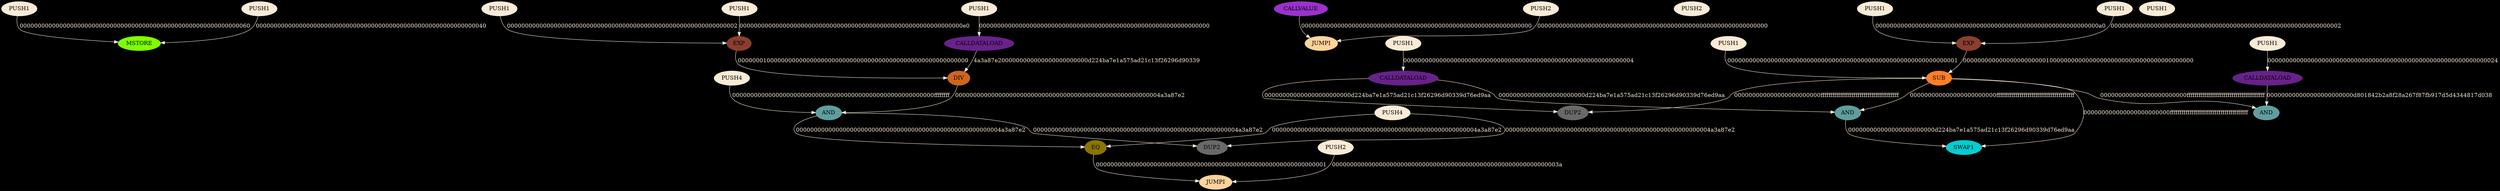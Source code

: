 digraph{
edge[color=antiquewhite]
bgcolor=black
0 [label="PUSH1", style=filled, color=antiquewhite]
1 [label="PUSH1", style=filled, color=antiquewhite]
2 [label="MSTORE", style=filled, color=chartreuse]
0 -> 2 [label="0000000000000000000000000000000000000000000000000000000000000060", fontcolor=antiquewhite]
1 -> 2 [label="0000000000000000000000000000000000000000000000000000000000000040", fontcolor=antiquewhite]
3 [label="PUSH4", style=filled, color=antiquewhite]
4 [label="PUSH1", style=filled, color=antiquewhite]
5 [label="PUSH1", style=filled, color=antiquewhite]
6 [label="EXP", style=filled, color=coral4]
4 -> 6 [label="00000000000000000000000000000000000000000000000000000000000000e0", fontcolor=antiquewhite]
5 -> 6 [label="0000000000000000000000000000000000000000000000000000000000000002", fontcolor=antiquewhite]
7 [label="PUSH1", style=filled, color=antiquewhite]
8 [label="CALLDATALOAD", style=filled, color=darkorchid4]
7 -> 8 [label="0000000000000000000000000000000000000000000000000000000000000000", fontcolor=antiquewhite]
9 [label="DIV", style=filled, color=chocolate3]
6 -> 9 [label="0000000100000000000000000000000000000000000000000000000000000000", fontcolor=antiquewhite]
8 -> 9 [label="4a3a87e2000000000000000000000000d224ba7e1a575ad21c13f26296d90339", fontcolor=antiquewhite]
10 [label="AND", style=filled, color=cadetblue]
3 -> 10 [label="00000000000000000000000000000000000000000000000000000000ffffffff", fontcolor=antiquewhite]
9 -> 10 [label="000000000000000000000000000000000000000000000000000000004a3a87e2", fontcolor=antiquewhite]
11 [label="PUSH4", style=filled, color=antiquewhite]
12 [label="DUP2", style=filled, color=dimgray]
10 -> 12 [label="000000000000000000000000000000000000000000000000000000004a3a87e2", fontcolor=antiquewhite]
11 -> 12 [label="000000000000000000000000000000000000000000000000000000004a3a87e2", fontcolor=antiquewhite]
13 [label="EQ", style=filled, color=gold4]
11 -> 13 [label="000000000000000000000000000000000000000000000000000000004a3a87e2", fontcolor=antiquewhite]
10 -> 13 [label="000000000000000000000000000000000000000000000000000000004a3a87e2", fontcolor=antiquewhite]
14 [label="PUSH2", style=filled, color=antiquewhite]
15 [label="JUMPI", style=filled, color=burlywood1]
13 -> 15 [label="0000000000000000000000000000000000000000000000000000000000000001", fontcolor=antiquewhite]
14 -> 15 [label="000000000000000000000000000000000000000000000000000000000000003a", fontcolor=antiquewhite]
16 [label="JUMPDEST", style=filled, color=undefined]
17 [label="CALLVALUE", style=filled, color=darkorchid3]
18 [label="PUSH2", style=filled, color=antiquewhite]
19 [label="JUMPI", style=filled, color=burlywood1]
17 -> 19 [label="0000000000000000000000000000000000000000000000000000000000000000", fontcolor=antiquewhite]
18 -> 19 [label="0000000000000000000000000000000000000000000000000000000000000000", fontcolor=antiquewhite]
20 [label="PUSH2", style=filled, color=antiquewhite]
21 [label="PUSH1", style=filled, color=antiquewhite]
22 [label="PUSH1", style=filled, color=antiquewhite]
23 [label="PUSH1", style=filled, color=antiquewhite]
24 [label="EXP", style=filled, color=coral4]
22 -> 24 [label="00000000000000000000000000000000000000000000000000000000000000a0", fontcolor=antiquewhite]
23 -> 24 [label="0000000000000000000000000000000000000000000000000000000000000002", fontcolor=antiquewhite]
25 [label="SUB", style=filled, color=chocolate1]
21 -> 25 [label="0000000000000000000000000000000000000000000000000000000000000001", fontcolor=antiquewhite]
24 -> 25 [label="0000000000000000000000010000000000000000000000000000000000000000", fontcolor=antiquewhite]
26 [label="PUSH1", style=filled, color=antiquewhite]
27 [label="CALLDATALOAD", style=filled, color=darkorchid4]
26 -> 27 [label="0000000000000000000000000000000000000000000000000000000000000004", fontcolor=antiquewhite]
28 [label="DUP2", style=filled, color=dimgray]
25 -> 28 [label="000000000000000000000000ffffffffffffffffffffffffffffffffffffffff", fontcolor=antiquewhite]
27 -> 28 [label="000000000000000000000000d224ba7e1a575ad21c13f26296d90339d76ed9aa", fontcolor=antiquewhite]
29 [label="AND", style=filled, color=cadetblue]
27 -> 29 [label="000000000000000000000000d224ba7e1a575ad21c13f26296d90339d76ed9aa", fontcolor=antiquewhite]
25 -> 29 [label="000000000000000000000000ffffffffffffffffffffffffffffffffffffffff", fontcolor=antiquewhite]
30 [label="SWAP1", style=filled, color=darkturquoise]
25 -> 30 [label="000000000000000000000000ffffffffffffffffffffffffffffffffffffffff", fontcolor=antiquewhite]
29 -> 30 [label="000000000000000000000000d224ba7e1a575ad21c13f26296d90339d76ed9aa", fontcolor=antiquewhite]
31 [label="PUSH1", style=filled, color=antiquewhite]
32 [label="CALLDATALOAD", style=filled, color=darkorchid4]
31 -> 32 [label="0000000000000000000000000000000000000000000000000000000000000024", fontcolor=antiquewhite]
33 [label="AND", style=filled, color=cadetblue]
25 -> 33 [label="000000000000000000000000ffffffffffffffffffffffffffffffffffffffff", fontcolor=antiquewhite]
32 -> 33 [label="000000000000000000000000d801842b2a8f28a267f87fb917d5d4344817d038", fontcolor=antiquewhite]
34 [label="PUSH1", style=filled, color=antiquewhite]
}
